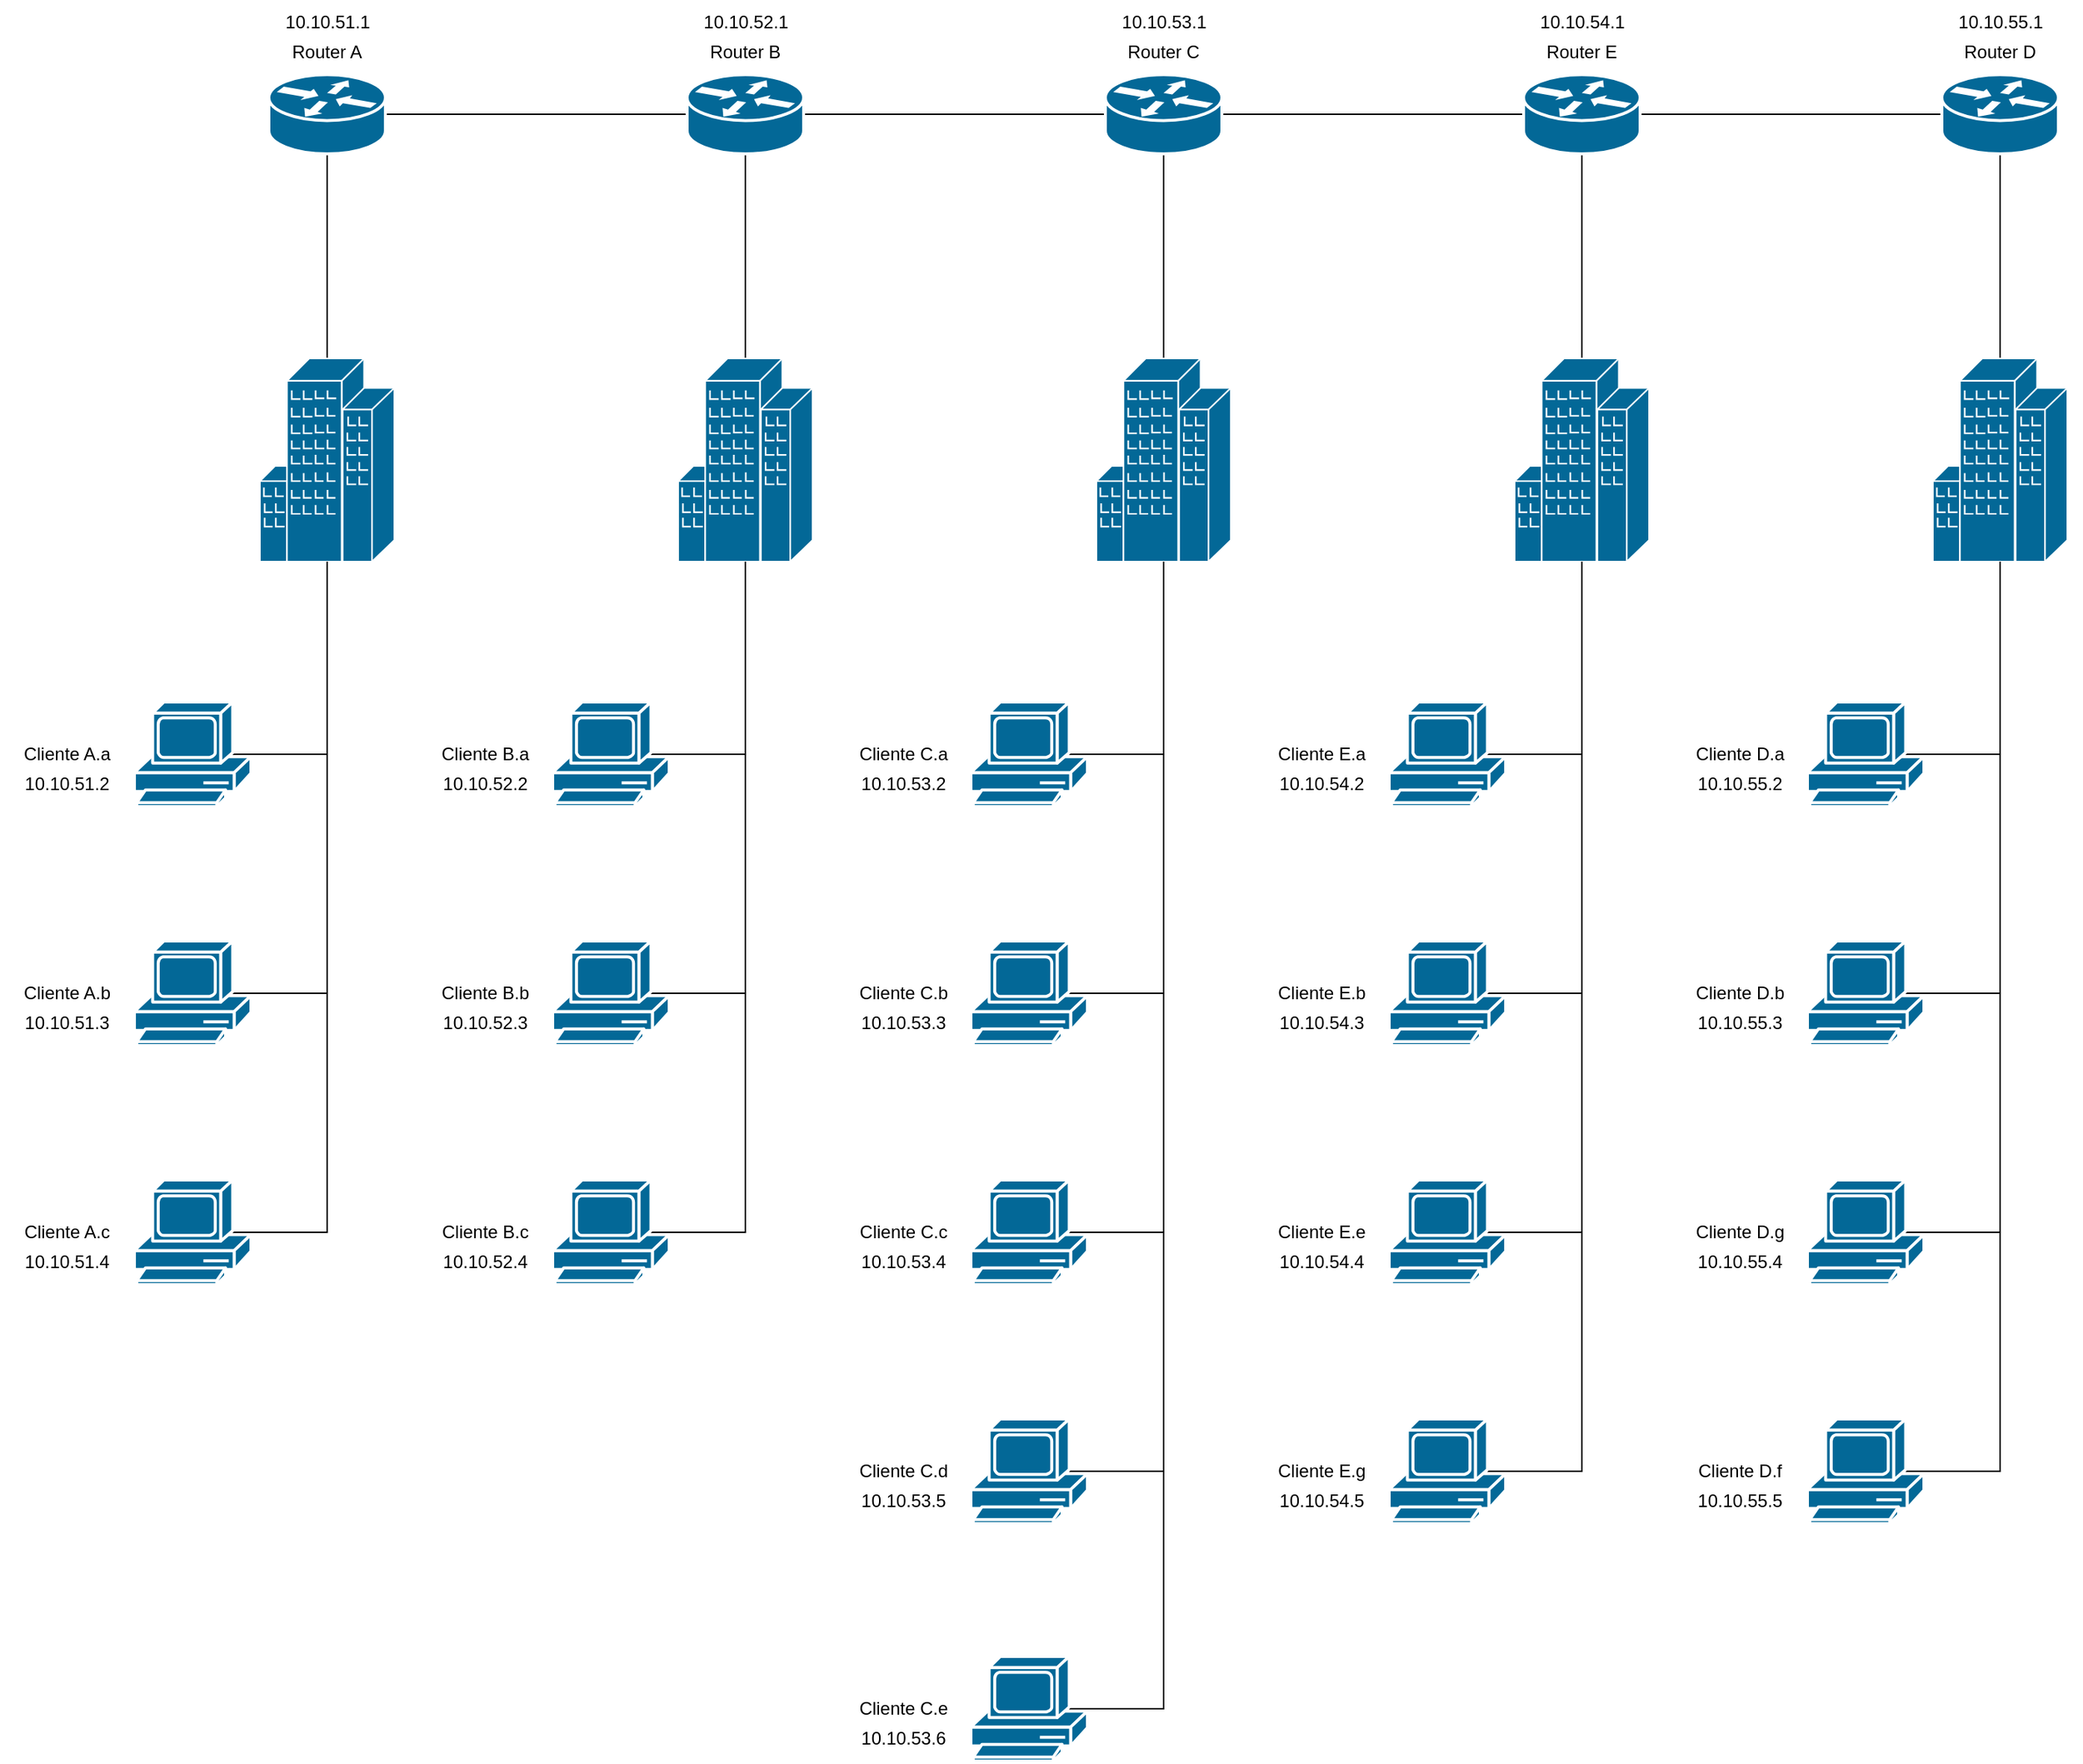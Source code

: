<mxfile version="18.0.2" type="device"><diagram id="wnE1MNtWIe06TmhmmUI8" name="Page-1"><mxGraphModel dx="3987" dy="1693" grid="1" gridSize="10" guides="1" tooltips="1" connect="1" arrows="1" fold="1" page="1" pageScale="1" pageWidth="827" pageHeight="1169" math="0" shadow="0"><root><mxCell id="0"/><mxCell id="1" parent="0"/><mxCell id="zVsyLyz39Uv3GAtgXxBU-34" style="edgeStyle=orthogonalEdgeStyle;rounded=0;orthogonalLoop=1;jettySize=auto;html=1;entryX=0.5;entryY=0;entryDx=0;entryDy=0;entryPerimeter=0;endArrow=none;endFill=0;" edge="1" parent="1" source="zVsyLyz39Uv3GAtgXxBU-1" target="zVsyLyz39Uv3GAtgXxBU-9"><mxGeometry relative="1" as="geometry"/></mxCell><mxCell id="zVsyLyz39Uv3GAtgXxBU-60" style="edgeStyle=orthogonalEdgeStyle;rounded=0;orthogonalLoop=1;jettySize=auto;html=1;exitX=1;exitY=0.5;exitDx=0;exitDy=0;exitPerimeter=0;entryX=0;entryY=0.5;entryDx=0;entryDy=0;entryPerimeter=0;endArrow=none;endFill=0;" edge="1" parent="1" source="zVsyLyz39Uv3GAtgXxBU-1" target="zVsyLyz39Uv3GAtgXxBU-2"><mxGeometry relative="1" as="geometry"/></mxCell><mxCell id="zVsyLyz39Uv3GAtgXxBU-1" value="" style="shape=mxgraph.cisco.routers.router;sketch=0;html=1;pointerEvents=1;dashed=0;fillColor=#036897;strokeColor=#ffffff;strokeWidth=2;verticalLabelPosition=bottom;verticalAlign=top;align=center;outlineConnect=0;" vertex="1" parent="1"><mxGeometry x="-160" y="110" width="78" height="53" as="geometry"/></mxCell><mxCell id="zVsyLyz39Uv3GAtgXxBU-59" style="edgeStyle=orthogonalEdgeStyle;rounded=0;orthogonalLoop=1;jettySize=auto;html=1;exitX=0.5;exitY=1;exitDx=0;exitDy=0;exitPerimeter=0;entryX=0.5;entryY=0;entryDx=0;entryDy=0;entryPerimeter=0;endArrow=none;endFill=0;" edge="1" parent="1" source="zVsyLyz39Uv3GAtgXxBU-2" target="zVsyLyz39Uv3GAtgXxBU-10"><mxGeometry relative="1" as="geometry"/></mxCell><mxCell id="zVsyLyz39Uv3GAtgXxBU-61" style="edgeStyle=orthogonalEdgeStyle;rounded=0;orthogonalLoop=1;jettySize=auto;html=1;exitX=1;exitY=0.5;exitDx=0;exitDy=0;exitPerimeter=0;entryX=0;entryY=0.5;entryDx=0;entryDy=0;entryPerimeter=0;endArrow=none;endFill=0;" edge="1" parent="1" source="zVsyLyz39Uv3GAtgXxBU-2" target="zVsyLyz39Uv3GAtgXxBU-3"><mxGeometry relative="1" as="geometry"/></mxCell><mxCell id="zVsyLyz39Uv3GAtgXxBU-2" value="" style="shape=mxgraph.cisco.routers.router;sketch=0;html=1;pointerEvents=1;dashed=0;fillColor=#036897;strokeColor=#ffffff;strokeWidth=2;verticalLabelPosition=bottom;verticalAlign=top;align=center;outlineConnect=0;" vertex="1" parent="1"><mxGeometry x="120" y="110" width="78" height="53" as="geometry"/></mxCell><mxCell id="zVsyLyz39Uv3GAtgXxBU-58" style="edgeStyle=orthogonalEdgeStyle;rounded=0;orthogonalLoop=1;jettySize=auto;html=1;exitX=0.5;exitY=1;exitDx=0;exitDy=0;exitPerimeter=0;entryX=0.5;entryY=0;entryDx=0;entryDy=0;entryPerimeter=0;endArrow=none;endFill=0;" edge="1" parent="1" source="zVsyLyz39Uv3GAtgXxBU-3" target="zVsyLyz39Uv3GAtgXxBU-12"><mxGeometry relative="1" as="geometry"/></mxCell><mxCell id="zVsyLyz39Uv3GAtgXxBU-62" style="edgeStyle=orthogonalEdgeStyle;rounded=0;orthogonalLoop=1;jettySize=auto;html=1;exitX=1;exitY=0.5;exitDx=0;exitDy=0;exitPerimeter=0;entryX=0;entryY=0.5;entryDx=0;entryDy=0;entryPerimeter=0;endArrow=none;endFill=0;" edge="1" parent="1" source="zVsyLyz39Uv3GAtgXxBU-3" target="zVsyLyz39Uv3GAtgXxBU-4"><mxGeometry relative="1" as="geometry"/></mxCell><mxCell id="zVsyLyz39Uv3GAtgXxBU-3" value="" style="shape=mxgraph.cisco.routers.router;sketch=0;html=1;pointerEvents=1;dashed=0;fillColor=#036897;strokeColor=#ffffff;strokeWidth=2;verticalLabelPosition=bottom;verticalAlign=top;align=center;outlineConnect=0;" vertex="1" parent="1"><mxGeometry x="400" y="110" width="78" height="53" as="geometry"/></mxCell><mxCell id="zVsyLyz39Uv3GAtgXxBU-57" style="edgeStyle=orthogonalEdgeStyle;rounded=0;orthogonalLoop=1;jettySize=auto;html=1;exitX=0.5;exitY=1;exitDx=0;exitDy=0;exitPerimeter=0;entryX=0.5;entryY=0;entryDx=0;entryDy=0;entryPerimeter=0;endArrow=none;endFill=0;" edge="1" parent="1" source="zVsyLyz39Uv3GAtgXxBU-4" target="zVsyLyz39Uv3GAtgXxBU-11"><mxGeometry relative="1" as="geometry"/></mxCell><mxCell id="zVsyLyz39Uv3GAtgXxBU-63" style="edgeStyle=orthogonalEdgeStyle;rounded=0;orthogonalLoop=1;jettySize=auto;html=1;exitX=1;exitY=0.5;exitDx=0;exitDy=0;exitPerimeter=0;entryX=0;entryY=0.5;entryDx=0;entryDy=0;entryPerimeter=0;endArrow=none;endFill=0;" edge="1" parent="1" source="zVsyLyz39Uv3GAtgXxBU-4" target="zVsyLyz39Uv3GAtgXxBU-5"><mxGeometry relative="1" as="geometry"/></mxCell><mxCell id="zVsyLyz39Uv3GAtgXxBU-4" value="" style="shape=mxgraph.cisco.routers.router;sketch=0;html=1;pointerEvents=1;dashed=0;fillColor=#036897;strokeColor=#ffffff;strokeWidth=2;verticalLabelPosition=bottom;verticalAlign=top;align=center;outlineConnect=0;" vertex="1" parent="1"><mxGeometry x="680" y="110" width="78" height="53" as="geometry"/></mxCell><mxCell id="zVsyLyz39Uv3GAtgXxBU-56" style="edgeStyle=orthogonalEdgeStyle;rounded=0;orthogonalLoop=1;jettySize=auto;html=1;exitX=0.5;exitY=1;exitDx=0;exitDy=0;exitPerimeter=0;entryX=0.5;entryY=0;entryDx=0;entryDy=0;entryPerimeter=0;endArrow=none;endFill=0;" edge="1" parent="1" source="zVsyLyz39Uv3GAtgXxBU-5" target="zVsyLyz39Uv3GAtgXxBU-13"><mxGeometry relative="1" as="geometry"/></mxCell><mxCell id="zVsyLyz39Uv3GAtgXxBU-5" value="" style="shape=mxgraph.cisco.routers.router;sketch=0;html=1;pointerEvents=1;dashed=0;fillColor=#036897;strokeColor=#ffffff;strokeWidth=2;verticalLabelPosition=bottom;verticalAlign=top;align=center;outlineConnect=0;" vertex="1" parent="1"><mxGeometry x="960" y="110" width="78" height="53" as="geometry"/></mxCell><mxCell id="zVsyLyz39Uv3GAtgXxBU-9" value="" style="shape=mxgraph.cisco.buildings.generic_building;sketch=0;html=1;pointerEvents=1;dashed=0;fillColor=#036897;strokeColor=#ffffff;strokeWidth=2;verticalLabelPosition=bottom;verticalAlign=top;align=center;outlineConnect=0;" vertex="1" parent="1"><mxGeometry x="-166" y="300" width="90" height="136" as="geometry"/></mxCell><mxCell id="zVsyLyz39Uv3GAtgXxBU-10" value="" style="shape=mxgraph.cisco.buildings.generic_building;sketch=0;html=1;pointerEvents=1;dashed=0;fillColor=#036897;strokeColor=#ffffff;strokeWidth=2;verticalLabelPosition=bottom;verticalAlign=top;align=center;outlineConnect=0;" vertex="1" parent="1"><mxGeometry x="114" y="300" width="90" height="136" as="geometry"/></mxCell><mxCell id="zVsyLyz39Uv3GAtgXxBU-11" value="" style="shape=mxgraph.cisco.buildings.generic_building;sketch=0;html=1;pointerEvents=1;dashed=0;fillColor=#036897;strokeColor=#ffffff;strokeWidth=2;verticalLabelPosition=bottom;verticalAlign=top;align=center;outlineConnect=0;" vertex="1" parent="1"><mxGeometry x="674" y="300" width="90" height="136" as="geometry"/></mxCell><mxCell id="zVsyLyz39Uv3GAtgXxBU-12" value="" style="shape=mxgraph.cisco.buildings.generic_building;sketch=0;html=1;pointerEvents=1;dashed=0;fillColor=#036897;strokeColor=#ffffff;strokeWidth=2;verticalLabelPosition=bottom;verticalAlign=top;align=center;outlineConnect=0;" vertex="1" parent="1"><mxGeometry x="394" y="300" width="90" height="136" as="geometry"/></mxCell><mxCell id="zVsyLyz39Uv3GAtgXxBU-13" value="" style="shape=mxgraph.cisco.buildings.generic_building;sketch=0;html=1;pointerEvents=1;dashed=0;fillColor=#036897;strokeColor=#ffffff;strokeWidth=2;verticalLabelPosition=bottom;verticalAlign=top;align=center;outlineConnect=0;" vertex="1" parent="1"><mxGeometry x="954" y="300" width="90" height="136" as="geometry"/></mxCell><mxCell id="zVsyLyz39Uv3GAtgXxBU-36" style="edgeStyle=orthogonalEdgeStyle;rounded=0;orthogonalLoop=1;jettySize=auto;html=1;exitX=0.83;exitY=0.5;exitDx=0;exitDy=0;exitPerimeter=0;entryX=0.5;entryY=1;entryDx=0;entryDy=0;entryPerimeter=0;endArrow=none;endFill=0;" edge="1" parent="1" source="zVsyLyz39Uv3GAtgXxBU-14" target="zVsyLyz39Uv3GAtgXxBU-9"><mxGeometry relative="1" as="geometry"/></mxCell><mxCell id="zVsyLyz39Uv3GAtgXxBU-14" value="" style="shape=mxgraph.cisco.computers_and_peripherals.pc;sketch=0;html=1;pointerEvents=1;dashed=0;fillColor=#036897;strokeColor=#ffffff;strokeWidth=2;verticalLabelPosition=bottom;verticalAlign=top;align=center;outlineConnect=0;" vertex="1" parent="1"><mxGeometry x="-250" y="530" width="78" height="70" as="geometry"/></mxCell><mxCell id="zVsyLyz39Uv3GAtgXxBU-38" style="edgeStyle=orthogonalEdgeStyle;rounded=0;orthogonalLoop=1;jettySize=auto;html=1;exitX=0.83;exitY=0.5;exitDx=0;exitDy=0;exitPerimeter=0;entryX=0.5;entryY=1;entryDx=0;entryDy=0;entryPerimeter=0;endArrow=none;endFill=0;" edge="1" parent="1" source="zVsyLyz39Uv3GAtgXxBU-15" target="zVsyLyz39Uv3GAtgXxBU-9"><mxGeometry relative="1" as="geometry"/></mxCell><mxCell id="zVsyLyz39Uv3GAtgXxBU-15" value="" style="shape=mxgraph.cisco.computers_and_peripherals.pc;sketch=0;html=1;pointerEvents=1;dashed=0;fillColor=#036897;strokeColor=#ffffff;strokeWidth=2;verticalLabelPosition=bottom;verticalAlign=top;align=center;outlineConnect=0;" vertex="1" parent="1"><mxGeometry x="-250" y="690" width="78" height="70" as="geometry"/></mxCell><mxCell id="zVsyLyz39Uv3GAtgXxBU-37" style="edgeStyle=orthogonalEdgeStyle;rounded=0;orthogonalLoop=1;jettySize=auto;html=1;exitX=0.83;exitY=0.5;exitDx=0;exitDy=0;exitPerimeter=0;entryX=0.5;entryY=1;entryDx=0;entryDy=0;entryPerimeter=0;endArrow=none;endFill=0;" edge="1" parent="1" source="zVsyLyz39Uv3GAtgXxBU-16" target="zVsyLyz39Uv3GAtgXxBU-9"><mxGeometry relative="1" as="geometry"/></mxCell><mxCell id="zVsyLyz39Uv3GAtgXxBU-16" value="" style="shape=mxgraph.cisco.computers_and_peripherals.pc;sketch=0;html=1;pointerEvents=1;dashed=0;fillColor=#036897;strokeColor=#ffffff;strokeWidth=2;verticalLabelPosition=bottom;verticalAlign=top;align=center;outlineConnect=0;" vertex="1" parent="1"><mxGeometry x="-250" y="850" width="78" height="70" as="geometry"/></mxCell><mxCell id="zVsyLyz39Uv3GAtgXxBU-41" style="edgeStyle=orthogonalEdgeStyle;rounded=0;orthogonalLoop=1;jettySize=auto;html=1;exitX=0.83;exitY=0.5;exitDx=0;exitDy=0;exitPerimeter=0;entryX=0.5;entryY=1;entryDx=0;entryDy=0;entryPerimeter=0;endArrow=none;endFill=0;" edge="1" parent="1" source="zVsyLyz39Uv3GAtgXxBU-17" target="zVsyLyz39Uv3GAtgXxBU-10"><mxGeometry relative="1" as="geometry"/></mxCell><mxCell id="zVsyLyz39Uv3GAtgXxBU-17" value="" style="shape=mxgraph.cisco.computers_and_peripherals.pc;sketch=0;html=1;pointerEvents=1;dashed=0;fillColor=#036897;strokeColor=#ffffff;strokeWidth=2;verticalLabelPosition=bottom;verticalAlign=top;align=center;outlineConnect=0;" vertex="1" parent="1"><mxGeometry x="30" y="850" width="78" height="70" as="geometry"/></mxCell><mxCell id="zVsyLyz39Uv3GAtgXxBU-39" style="edgeStyle=orthogonalEdgeStyle;rounded=0;orthogonalLoop=1;jettySize=auto;html=1;exitX=0.83;exitY=0.5;exitDx=0;exitDy=0;exitPerimeter=0;entryX=0.5;entryY=1;entryDx=0;entryDy=0;entryPerimeter=0;endArrow=none;endFill=0;" edge="1" parent="1" source="zVsyLyz39Uv3GAtgXxBU-18" target="zVsyLyz39Uv3GAtgXxBU-10"><mxGeometry relative="1" as="geometry"/></mxCell><mxCell id="zVsyLyz39Uv3GAtgXxBU-18" value="" style="shape=mxgraph.cisco.computers_and_peripherals.pc;sketch=0;html=1;pointerEvents=1;dashed=0;fillColor=#036897;strokeColor=#ffffff;strokeWidth=2;verticalLabelPosition=bottom;verticalAlign=top;align=center;outlineConnect=0;" vertex="1" parent="1"><mxGeometry x="30" y="530" width="78" height="70" as="geometry"/></mxCell><mxCell id="zVsyLyz39Uv3GAtgXxBU-44" style="edgeStyle=orthogonalEdgeStyle;rounded=0;orthogonalLoop=1;jettySize=auto;html=1;exitX=0.83;exitY=0.5;exitDx=0;exitDy=0;exitPerimeter=0;entryX=0.5;entryY=1;entryDx=0;entryDy=0;entryPerimeter=0;endArrow=none;endFill=0;" edge="1" parent="1" source="zVsyLyz39Uv3GAtgXxBU-19" target="zVsyLyz39Uv3GAtgXxBU-12"><mxGeometry relative="1" as="geometry"/></mxCell><mxCell id="zVsyLyz39Uv3GAtgXxBU-19" value="" style="shape=mxgraph.cisco.computers_and_peripherals.pc;sketch=0;html=1;pointerEvents=1;dashed=0;fillColor=#036897;strokeColor=#ffffff;strokeWidth=2;verticalLabelPosition=bottom;verticalAlign=top;align=center;outlineConnect=0;" vertex="1" parent="1"><mxGeometry x="310" y="1169" width="78" height="70" as="geometry"/></mxCell><mxCell id="zVsyLyz39Uv3GAtgXxBU-47" style="edgeStyle=orthogonalEdgeStyle;rounded=0;orthogonalLoop=1;jettySize=auto;html=1;exitX=0.83;exitY=0.5;exitDx=0;exitDy=0;exitPerimeter=0;endArrow=none;endFill=0;entryX=0.5;entryY=1;entryDx=0;entryDy=0;entryPerimeter=0;" edge="1" parent="1" source="zVsyLyz39Uv3GAtgXxBU-20" target="zVsyLyz39Uv3GAtgXxBU-12"><mxGeometry relative="1" as="geometry"><mxPoint x="480" y="485" as="targetPoint"/></mxGeometry></mxCell><mxCell id="zVsyLyz39Uv3GAtgXxBU-20" value="" style="shape=mxgraph.cisco.computers_and_peripherals.pc;sketch=0;html=1;pointerEvents=1;dashed=0;fillColor=#036897;strokeColor=#ffffff;strokeWidth=2;verticalLabelPosition=bottom;verticalAlign=top;align=center;outlineConnect=0;" vertex="1" parent="1"><mxGeometry x="310" y="1010" width="78" height="70" as="geometry"/></mxCell><mxCell id="zVsyLyz39Uv3GAtgXxBU-46" style="edgeStyle=orthogonalEdgeStyle;rounded=0;orthogonalLoop=1;jettySize=auto;html=1;exitX=0.83;exitY=0.5;exitDx=0;exitDy=0;exitPerimeter=0;entryX=0.5;entryY=1;entryDx=0;entryDy=0;entryPerimeter=0;endArrow=none;endFill=0;" edge="1" parent="1" source="zVsyLyz39Uv3GAtgXxBU-21" target="zVsyLyz39Uv3GAtgXxBU-12"><mxGeometry relative="1" as="geometry"/></mxCell><mxCell id="zVsyLyz39Uv3GAtgXxBU-21" value="" style="shape=mxgraph.cisco.computers_and_peripherals.pc;sketch=0;html=1;pointerEvents=1;dashed=0;fillColor=#036897;strokeColor=#ffffff;strokeWidth=2;verticalLabelPosition=bottom;verticalAlign=top;align=center;outlineConnect=0;" vertex="1" parent="1"><mxGeometry x="310" y="850" width="78" height="70" as="geometry"/></mxCell><mxCell id="zVsyLyz39Uv3GAtgXxBU-45" style="edgeStyle=orthogonalEdgeStyle;rounded=0;orthogonalLoop=1;jettySize=auto;html=1;exitX=0.83;exitY=0.5;exitDx=0;exitDy=0;exitPerimeter=0;endArrow=none;endFill=0;entryX=0.5;entryY=1;entryDx=0;entryDy=0;entryPerimeter=0;" edge="1" parent="1" source="zVsyLyz39Uv3GAtgXxBU-22" target="zVsyLyz39Uv3GAtgXxBU-12"><mxGeometry relative="1" as="geometry"><mxPoint x="510" y="570" as="targetPoint"/></mxGeometry></mxCell><mxCell id="zVsyLyz39Uv3GAtgXxBU-22" value="" style="shape=mxgraph.cisco.computers_and_peripherals.pc;sketch=0;html=1;pointerEvents=1;dashed=0;fillColor=#036897;strokeColor=#ffffff;strokeWidth=2;verticalLabelPosition=bottom;verticalAlign=top;align=center;outlineConnect=0;" vertex="1" parent="1"><mxGeometry x="310" y="690" width="78" height="70" as="geometry"/></mxCell><mxCell id="zVsyLyz39Uv3GAtgXxBU-43" style="edgeStyle=orthogonalEdgeStyle;rounded=0;orthogonalLoop=1;jettySize=auto;html=1;exitX=0.83;exitY=0.5;exitDx=0;exitDy=0;exitPerimeter=0;entryX=0.5;entryY=1;entryDx=0;entryDy=0;entryPerimeter=0;endArrow=none;endFill=0;" edge="1" parent="1" source="zVsyLyz39Uv3GAtgXxBU-23" target="zVsyLyz39Uv3GAtgXxBU-12"><mxGeometry relative="1" as="geometry"/></mxCell><mxCell id="zVsyLyz39Uv3GAtgXxBU-23" value="" style="shape=mxgraph.cisco.computers_and_peripherals.pc;sketch=0;html=1;pointerEvents=1;dashed=0;fillColor=#036897;strokeColor=#ffffff;strokeWidth=2;verticalLabelPosition=bottom;verticalAlign=top;align=center;outlineConnect=0;" vertex="1" parent="1"><mxGeometry x="310" y="530" width="78" height="70" as="geometry"/></mxCell><mxCell id="zVsyLyz39Uv3GAtgXxBU-48" style="edgeStyle=orthogonalEdgeStyle;rounded=0;orthogonalLoop=1;jettySize=auto;html=1;exitX=0.83;exitY=0.5;exitDx=0;exitDy=0;exitPerimeter=0;entryX=0.5;entryY=1;entryDx=0;entryDy=0;entryPerimeter=0;endArrow=none;endFill=0;" edge="1" parent="1" source="zVsyLyz39Uv3GAtgXxBU-24" target="zVsyLyz39Uv3GAtgXxBU-11"><mxGeometry relative="1" as="geometry"/></mxCell><mxCell id="zVsyLyz39Uv3GAtgXxBU-24" value="" style="shape=mxgraph.cisco.computers_and_peripherals.pc;sketch=0;html=1;pointerEvents=1;dashed=0;fillColor=#036897;strokeColor=#ffffff;strokeWidth=2;verticalLabelPosition=bottom;verticalAlign=top;align=center;outlineConnect=0;" vertex="1" parent="1"><mxGeometry x="590" y="530" width="78" height="70" as="geometry"/></mxCell><mxCell id="zVsyLyz39Uv3GAtgXxBU-51" style="edgeStyle=orthogonalEdgeStyle;rounded=0;orthogonalLoop=1;jettySize=auto;html=1;exitX=0.83;exitY=0.5;exitDx=0;exitDy=0;exitPerimeter=0;endArrow=none;endFill=0;entryX=0.5;entryY=1;entryDx=0;entryDy=0;entryPerimeter=0;" edge="1" parent="1" source="zVsyLyz39Uv3GAtgXxBU-25" target="zVsyLyz39Uv3GAtgXxBU-11"><mxGeometry relative="1" as="geometry"><mxPoint x="840" y="540" as="targetPoint"/></mxGeometry></mxCell><mxCell id="zVsyLyz39Uv3GAtgXxBU-25" value="" style="shape=mxgraph.cisco.computers_and_peripherals.pc;sketch=0;html=1;pointerEvents=1;dashed=0;fillColor=#036897;strokeColor=#ffffff;strokeWidth=2;verticalLabelPosition=bottom;verticalAlign=top;align=center;outlineConnect=0;" vertex="1" parent="1"><mxGeometry x="590" y="1010" width="78" height="70" as="geometry"/></mxCell><mxCell id="zVsyLyz39Uv3GAtgXxBU-49" style="edgeStyle=orthogonalEdgeStyle;rounded=0;orthogonalLoop=1;jettySize=auto;html=1;exitX=0.83;exitY=0.5;exitDx=0;exitDy=0;exitPerimeter=0;entryX=0.5;entryY=1;entryDx=0;entryDy=0;entryPerimeter=0;endArrow=none;endFill=0;" edge="1" parent="1" source="zVsyLyz39Uv3GAtgXxBU-26" target="zVsyLyz39Uv3GAtgXxBU-11"><mxGeometry relative="1" as="geometry"/></mxCell><mxCell id="zVsyLyz39Uv3GAtgXxBU-26" value="" style="shape=mxgraph.cisco.computers_and_peripherals.pc;sketch=0;html=1;pointerEvents=1;dashed=0;fillColor=#036897;strokeColor=#ffffff;strokeWidth=2;verticalLabelPosition=bottom;verticalAlign=top;align=center;outlineConnect=0;" vertex="1" parent="1"><mxGeometry x="590" y="690" width="78" height="70" as="geometry"/></mxCell><mxCell id="zVsyLyz39Uv3GAtgXxBU-50" style="edgeStyle=orthogonalEdgeStyle;rounded=0;orthogonalLoop=1;jettySize=auto;html=1;exitX=0.83;exitY=0.5;exitDx=0;exitDy=0;exitPerimeter=0;entryX=0.5;entryY=1;entryDx=0;entryDy=0;entryPerimeter=0;endArrow=none;endFill=0;" edge="1" parent="1" source="zVsyLyz39Uv3GAtgXxBU-27" target="zVsyLyz39Uv3GAtgXxBU-11"><mxGeometry relative="1" as="geometry"/></mxCell><mxCell id="zVsyLyz39Uv3GAtgXxBU-27" value="" style="shape=mxgraph.cisco.computers_and_peripherals.pc;sketch=0;html=1;pointerEvents=1;dashed=0;fillColor=#036897;strokeColor=#ffffff;strokeWidth=2;verticalLabelPosition=bottom;verticalAlign=top;align=center;outlineConnect=0;" vertex="1" parent="1"><mxGeometry x="590" y="850" width="78" height="70" as="geometry"/></mxCell><mxCell id="zVsyLyz39Uv3GAtgXxBU-55" style="edgeStyle=orthogonalEdgeStyle;rounded=0;orthogonalLoop=1;jettySize=auto;html=1;exitX=0.83;exitY=0.5;exitDx=0;exitDy=0;exitPerimeter=0;entryX=0.5;entryY=1;entryDx=0;entryDy=0;entryPerimeter=0;endArrow=none;endFill=0;" edge="1" parent="1" source="zVsyLyz39Uv3GAtgXxBU-28" target="zVsyLyz39Uv3GAtgXxBU-13"><mxGeometry relative="1" as="geometry"/></mxCell><mxCell id="zVsyLyz39Uv3GAtgXxBU-28" value="" style="shape=mxgraph.cisco.computers_and_peripherals.pc;sketch=0;html=1;pointerEvents=1;dashed=0;fillColor=#036897;strokeColor=#ffffff;strokeWidth=2;verticalLabelPosition=bottom;verticalAlign=top;align=center;outlineConnect=0;" vertex="1" parent="1"><mxGeometry x="870" y="1010" width="78" height="70" as="geometry"/></mxCell><mxCell id="zVsyLyz39Uv3GAtgXxBU-54" style="edgeStyle=orthogonalEdgeStyle;rounded=0;orthogonalLoop=1;jettySize=auto;html=1;exitX=0.83;exitY=0.5;exitDx=0;exitDy=0;exitPerimeter=0;endArrow=none;endFill=0;entryX=0.5;entryY=1;entryDx=0;entryDy=0;entryPerimeter=0;" edge="1" parent="1" source="zVsyLyz39Uv3GAtgXxBU-30" target="zVsyLyz39Uv3GAtgXxBU-13"><mxGeometry relative="1" as="geometry"><mxPoint x="1130" y="800" as="targetPoint"/></mxGeometry></mxCell><mxCell id="zVsyLyz39Uv3GAtgXxBU-30" value="" style="shape=mxgraph.cisco.computers_and_peripherals.pc;sketch=0;html=1;pointerEvents=1;dashed=0;fillColor=#036897;strokeColor=#ffffff;strokeWidth=2;verticalLabelPosition=bottom;verticalAlign=top;align=center;outlineConnect=0;" vertex="1" parent="1"><mxGeometry x="870" y="850" width="78" height="70" as="geometry"/></mxCell><mxCell id="zVsyLyz39Uv3GAtgXxBU-53" style="edgeStyle=orthogonalEdgeStyle;rounded=0;orthogonalLoop=1;jettySize=auto;html=1;exitX=0.83;exitY=0.5;exitDx=0;exitDy=0;exitPerimeter=0;entryX=0.5;entryY=1;entryDx=0;entryDy=0;entryPerimeter=0;endArrow=none;endFill=0;" edge="1" parent="1" source="zVsyLyz39Uv3GAtgXxBU-31" target="zVsyLyz39Uv3GAtgXxBU-13"><mxGeometry relative="1" as="geometry"/></mxCell><mxCell id="zVsyLyz39Uv3GAtgXxBU-31" value="" style="shape=mxgraph.cisco.computers_and_peripherals.pc;sketch=0;html=1;pointerEvents=1;dashed=0;fillColor=#036897;strokeColor=#ffffff;strokeWidth=2;verticalLabelPosition=bottom;verticalAlign=top;align=center;outlineConnect=0;" vertex="1" parent="1"><mxGeometry x="870" y="690" width="78" height="70" as="geometry"/></mxCell><mxCell id="zVsyLyz39Uv3GAtgXxBU-52" style="edgeStyle=orthogonalEdgeStyle;rounded=0;orthogonalLoop=1;jettySize=auto;html=1;exitX=0.83;exitY=0.5;exitDx=0;exitDy=0;exitPerimeter=0;entryX=0.5;entryY=1;entryDx=0;entryDy=0;entryPerimeter=0;endArrow=none;endFill=0;" edge="1" parent="1" source="zVsyLyz39Uv3GAtgXxBU-32" target="zVsyLyz39Uv3GAtgXxBU-13"><mxGeometry relative="1" as="geometry"/></mxCell><mxCell id="zVsyLyz39Uv3GAtgXxBU-32" value="" style="shape=mxgraph.cisco.computers_and_peripherals.pc;sketch=0;html=1;pointerEvents=1;dashed=0;fillColor=#036897;strokeColor=#ffffff;strokeWidth=2;verticalLabelPosition=bottom;verticalAlign=top;align=center;outlineConnect=0;" vertex="1" parent="1"><mxGeometry x="870" y="530" width="78" height="70" as="geometry"/></mxCell><mxCell id="zVsyLyz39Uv3GAtgXxBU-42" style="edgeStyle=orthogonalEdgeStyle;rounded=0;orthogonalLoop=1;jettySize=auto;html=1;exitX=0.83;exitY=0.5;exitDx=0;exitDy=0;exitPerimeter=0;entryX=0.5;entryY=1;entryDx=0;entryDy=0;entryPerimeter=0;endArrow=none;endFill=0;" edge="1" parent="1" source="zVsyLyz39Uv3GAtgXxBU-33" target="zVsyLyz39Uv3GAtgXxBU-10"><mxGeometry relative="1" as="geometry"/></mxCell><mxCell id="zVsyLyz39Uv3GAtgXxBU-33" value="" style="shape=mxgraph.cisco.computers_and_peripherals.pc;sketch=0;html=1;pointerEvents=1;dashed=0;fillColor=#036897;strokeColor=#ffffff;strokeWidth=2;verticalLabelPosition=bottom;verticalAlign=top;align=center;outlineConnect=0;" vertex="1" parent="1"><mxGeometry x="30" y="690" width="78" height="70" as="geometry"/></mxCell><mxCell id="zVsyLyz39Uv3GAtgXxBU-64" value="Router A" style="text;html=1;strokeColor=none;fillColor=none;align=center;verticalAlign=middle;whiteSpace=wrap;rounded=0;" vertex="1" parent="1"><mxGeometry x="-151" y="80" width="60" height="30" as="geometry"/></mxCell><mxCell id="zVsyLyz39Uv3GAtgXxBU-65" value="Router B" style="text;html=1;strokeColor=none;fillColor=none;align=center;verticalAlign=middle;whiteSpace=wrap;rounded=0;" vertex="1" parent="1"><mxGeometry x="129" y="80" width="60" height="30" as="geometry"/></mxCell><mxCell id="zVsyLyz39Uv3GAtgXxBU-66" value="Router C" style="text;html=1;strokeColor=none;fillColor=none;align=center;verticalAlign=middle;whiteSpace=wrap;rounded=0;" vertex="1" parent="1"><mxGeometry x="409" y="80" width="60" height="30" as="geometry"/></mxCell><mxCell id="zVsyLyz39Uv3GAtgXxBU-67" value="Router E" style="text;html=1;strokeColor=none;fillColor=none;align=center;verticalAlign=middle;whiteSpace=wrap;rounded=0;" vertex="1" parent="1"><mxGeometry x="689" y="80" width="60" height="30" as="geometry"/></mxCell><mxCell id="zVsyLyz39Uv3GAtgXxBU-68" value="Router D" style="text;html=1;strokeColor=none;fillColor=none;align=center;verticalAlign=middle;whiteSpace=wrap;rounded=0;" vertex="1" parent="1"><mxGeometry x="969" y="80" width="60" height="30" as="geometry"/></mxCell><mxCell id="zVsyLyz39Uv3GAtgXxBU-69" value="Cliente A.a" style="text;html=1;strokeColor=none;fillColor=none;align=center;verticalAlign=middle;whiteSpace=wrap;rounded=0;" vertex="1" parent="1"><mxGeometry x="-340" y="550" width="90" height="30" as="geometry"/></mxCell><mxCell id="zVsyLyz39Uv3GAtgXxBU-70" value="Cliente A.b&lt;span style=&quot;color: rgba(0, 0, 0, 0); font-family: monospace; font-size: 0px; text-align: start;&quot;&gt;%3CmxGraphModel%3E%3Croot%3E%3CmxCell%20id%3D%220%22%2F%3E%3CmxCell%20id%3D%221%22%20parent%3D%220%22%2F%3E%3CmxCell%20id%3D%222%22%20value%3D%22Cliente%20A.a%22%20style%3D%22text%3Bhtml%3D1%3BstrokeColor%3Dnone%3BfillColor%3Dnone%3Balign%3Dcenter%3BverticalAlign%3Dmiddle%3BwhiteSpace%3Dwrap%3Brounded%3D0%3B%22%20vertex%3D%221%22%20parent%3D%221%22%3E%3CmxGeometry%20x%3D%22-340%22%20y%3D%22550%22%20width%3D%2290%22%20height%3D%2230%22%20as%3D%22geometry%22%2F%3E%3C%2FmxCell%3E%3C%2Froot%3E%3C%2FmxGraphModel%3E&lt;/span&gt;" style="text;html=1;strokeColor=none;fillColor=none;align=center;verticalAlign=middle;whiteSpace=wrap;rounded=0;" vertex="1" parent="1"><mxGeometry x="-340" y="710" width="90" height="30" as="geometry"/></mxCell><mxCell id="zVsyLyz39Uv3GAtgXxBU-71" value="Cliente A.c" style="text;html=1;strokeColor=none;fillColor=none;align=center;verticalAlign=middle;whiteSpace=wrap;rounded=0;" vertex="1" parent="1"><mxGeometry x="-340" y="870" width="90" height="30" as="geometry"/></mxCell><mxCell id="zVsyLyz39Uv3GAtgXxBU-72" value="Cliente B.a" style="text;html=1;strokeColor=none;fillColor=none;align=center;verticalAlign=middle;whiteSpace=wrap;rounded=0;" vertex="1" parent="1"><mxGeometry x="-60" y="550" width="90" height="30" as="geometry"/></mxCell><mxCell id="zVsyLyz39Uv3GAtgXxBU-73" value="Cliente B.b" style="text;html=1;strokeColor=none;fillColor=none;align=center;verticalAlign=middle;whiteSpace=wrap;rounded=0;" vertex="1" parent="1"><mxGeometry x="-60" y="710" width="90" height="30" as="geometry"/></mxCell><mxCell id="zVsyLyz39Uv3GAtgXxBU-74" value="Cliente B.c" style="text;html=1;strokeColor=none;fillColor=none;align=center;verticalAlign=middle;whiteSpace=wrap;rounded=0;" vertex="1" parent="1"><mxGeometry x="-60" y="870" width="90" height="30" as="geometry"/></mxCell><mxCell id="zVsyLyz39Uv3GAtgXxBU-75" value="Cliente C.a" style="text;html=1;strokeColor=none;fillColor=none;align=center;verticalAlign=middle;whiteSpace=wrap;rounded=0;" vertex="1" parent="1"><mxGeometry x="220" y="550" width="90" height="30" as="geometry"/></mxCell><mxCell id="zVsyLyz39Uv3GAtgXxBU-76" value="Cliente C.b" style="text;html=1;strokeColor=none;fillColor=none;align=center;verticalAlign=middle;whiteSpace=wrap;rounded=0;" vertex="1" parent="1"><mxGeometry x="220" y="710" width="90" height="30" as="geometry"/></mxCell><mxCell id="zVsyLyz39Uv3GAtgXxBU-77" value="Cliente C.c" style="text;html=1;strokeColor=none;fillColor=none;align=center;verticalAlign=middle;whiteSpace=wrap;rounded=0;" vertex="1" parent="1"><mxGeometry x="220" y="870" width="90" height="30" as="geometry"/></mxCell><mxCell id="zVsyLyz39Uv3GAtgXxBU-78" value="Cliente C.d" style="text;html=1;strokeColor=none;fillColor=none;align=center;verticalAlign=middle;whiteSpace=wrap;rounded=0;" vertex="1" parent="1"><mxGeometry x="220" y="1030" width="90" height="30" as="geometry"/></mxCell><mxCell id="zVsyLyz39Uv3GAtgXxBU-79" value="Cliente C.e" style="text;html=1;strokeColor=none;fillColor=none;align=center;verticalAlign=middle;whiteSpace=wrap;rounded=0;" vertex="1" parent="1"><mxGeometry x="220" y="1189" width="90" height="30" as="geometry"/></mxCell><mxCell id="zVsyLyz39Uv3GAtgXxBU-80" value="Cliente E.a" style="text;html=1;strokeColor=none;fillColor=none;align=center;verticalAlign=middle;whiteSpace=wrap;rounded=0;" vertex="1" parent="1"><mxGeometry x="500" y="550" width="90" height="30" as="geometry"/></mxCell><mxCell id="zVsyLyz39Uv3GAtgXxBU-81" value="Cliente E.b" style="text;html=1;strokeColor=none;fillColor=none;align=center;verticalAlign=middle;whiteSpace=wrap;rounded=0;" vertex="1" parent="1"><mxGeometry x="500" y="710" width="90" height="30" as="geometry"/></mxCell><mxCell id="zVsyLyz39Uv3GAtgXxBU-82" value="Cliente E.e" style="text;html=1;strokeColor=none;fillColor=none;align=center;verticalAlign=middle;whiteSpace=wrap;rounded=0;" vertex="1" parent="1"><mxGeometry x="500" y="870" width="90" height="30" as="geometry"/></mxCell><mxCell id="zVsyLyz39Uv3GAtgXxBU-83" value="Cliente E.g" style="text;html=1;strokeColor=none;fillColor=none;align=center;verticalAlign=middle;whiteSpace=wrap;rounded=0;" vertex="1" parent="1"><mxGeometry x="500" y="1030" width="90" height="30" as="geometry"/></mxCell><mxCell id="zVsyLyz39Uv3GAtgXxBU-84" value="Cliente D.a" style="text;html=1;strokeColor=none;fillColor=none;align=center;verticalAlign=middle;whiteSpace=wrap;rounded=0;" vertex="1" parent="1"><mxGeometry x="780" y="550" width="90" height="30" as="geometry"/></mxCell><mxCell id="zVsyLyz39Uv3GAtgXxBU-85" value="Cliente D.b" style="text;html=1;strokeColor=none;fillColor=none;align=center;verticalAlign=middle;whiteSpace=wrap;rounded=0;" vertex="1" parent="1"><mxGeometry x="780" y="710" width="90" height="30" as="geometry"/></mxCell><mxCell id="zVsyLyz39Uv3GAtgXxBU-86" value="Cliente D.g" style="text;html=1;strokeColor=none;fillColor=none;align=center;verticalAlign=middle;whiteSpace=wrap;rounded=0;" vertex="1" parent="1"><mxGeometry x="780" y="870" width="90" height="30" as="geometry"/></mxCell><mxCell id="zVsyLyz39Uv3GAtgXxBU-87" value="Cliente D.f" style="text;html=1;strokeColor=none;fillColor=none;align=center;verticalAlign=middle;whiteSpace=wrap;rounded=0;" vertex="1" parent="1"><mxGeometry x="780" y="1030" width="90" height="30" as="geometry"/></mxCell><mxCell id="zVsyLyz39Uv3GAtgXxBU-88" value="10.10.51.1" style="text;html=1;strokeColor=none;fillColor=none;align=center;verticalAlign=middle;whiteSpace=wrap;rounded=0;" vertex="1" parent="1"><mxGeometry x="-175.5" y="60" width="109" height="30" as="geometry"/></mxCell><mxCell id="zVsyLyz39Uv3GAtgXxBU-89" value="10.10.52.1" style="text;html=1;strokeColor=none;fillColor=none;align=center;verticalAlign=middle;whiteSpace=wrap;rounded=0;" vertex="1" parent="1"><mxGeometry x="104.5" y="60" width="109" height="30" as="geometry"/></mxCell><mxCell id="zVsyLyz39Uv3GAtgXxBU-90" value="10.10.53.1" style="text;html=1;strokeColor=none;fillColor=none;align=center;verticalAlign=middle;whiteSpace=wrap;rounded=0;" vertex="1" parent="1"><mxGeometry x="384.5" y="60" width="109" height="30" as="geometry"/></mxCell><mxCell id="zVsyLyz39Uv3GAtgXxBU-91" value="10.10.54.1" style="text;html=1;strokeColor=none;fillColor=none;align=center;verticalAlign=middle;whiteSpace=wrap;rounded=0;" vertex="1" parent="1"><mxGeometry x="664.5" y="60" width="109" height="30" as="geometry"/></mxCell><mxCell id="zVsyLyz39Uv3GAtgXxBU-92" value="10.10.55.1" style="text;html=1;strokeColor=none;fillColor=none;align=center;verticalAlign=middle;whiteSpace=wrap;rounded=0;" vertex="1" parent="1"><mxGeometry x="944.5" y="60" width="109" height="30" as="geometry"/></mxCell><mxCell id="zVsyLyz39Uv3GAtgXxBU-93" value="10.10.51.2" style="text;html=1;strokeColor=none;fillColor=none;align=center;verticalAlign=middle;whiteSpace=wrap;rounded=0;" vertex="1" parent="1"><mxGeometry x="-340" y="570" width="90" height="30" as="geometry"/></mxCell><mxCell id="zVsyLyz39Uv3GAtgXxBU-94" value="10.10.51.3" style="text;html=1;strokeColor=none;fillColor=none;align=center;verticalAlign=middle;whiteSpace=wrap;rounded=0;" vertex="1" parent="1"><mxGeometry x="-340" y="730" width="90" height="30" as="geometry"/></mxCell><mxCell id="zVsyLyz39Uv3GAtgXxBU-95" value="10.10.51.4" style="text;html=1;strokeColor=none;fillColor=none;align=center;verticalAlign=middle;whiteSpace=wrap;rounded=0;" vertex="1" parent="1"><mxGeometry x="-340" y="890" width="90" height="30" as="geometry"/></mxCell><mxCell id="zVsyLyz39Uv3GAtgXxBU-96" value="10.10.52.2" style="text;html=1;strokeColor=none;fillColor=none;align=center;verticalAlign=middle;whiteSpace=wrap;rounded=0;" vertex="1" parent="1"><mxGeometry x="-60" y="570" width="90" height="30" as="geometry"/></mxCell><mxCell id="zVsyLyz39Uv3GAtgXxBU-97" value="10.10.52.3" style="text;html=1;strokeColor=none;fillColor=none;align=center;verticalAlign=middle;whiteSpace=wrap;rounded=0;" vertex="1" parent="1"><mxGeometry x="-60" y="730" width="90" height="30" as="geometry"/></mxCell><mxCell id="zVsyLyz39Uv3GAtgXxBU-98" value="10.10.52.4" style="text;html=1;strokeColor=none;fillColor=none;align=center;verticalAlign=middle;whiteSpace=wrap;rounded=0;" vertex="1" parent="1"><mxGeometry x="-60" y="890" width="90" height="30" as="geometry"/></mxCell><mxCell id="zVsyLyz39Uv3GAtgXxBU-99" value="10.10.53.2" style="text;html=1;strokeColor=none;fillColor=none;align=center;verticalAlign=middle;whiteSpace=wrap;rounded=0;" vertex="1" parent="1"><mxGeometry x="220" y="570" width="90" height="30" as="geometry"/></mxCell><mxCell id="zVsyLyz39Uv3GAtgXxBU-100" value="10.10.53.3" style="text;html=1;strokeColor=none;fillColor=none;align=center;verticalAlign=middle;whiteSpace=wrap;rounded=0;" vertex="1" parent="1"><mxGeometry x="220" y="730" width="90" height="30" as="geometry"/></mxCell><mxCell id="zVsyLyz39Uv3GAtgXxBU-101" value="10.10.53.4" style="text;html=1;strokeColor=none;fillColor=none;align=center;verticalAlign=middle;whiteSpace=wrap;rounded=0;" vertex="1" parent="1"><mxGeometry x="220" y="890" width="90" height="30" as="geometry"/></mxCell><mxCell id="zVsyLyz39Uv3GAtgXxBU-102" value="10.10.54.2" style="text;html=1;strokeColor=none;fillColor=none;align=center;verticalAlign=middle;whiteSpace=wrap;rounded=0;" vertex="1" parent="1"><mxGeometry x="500" y="570" width="90" height="30" as="geometry"/></mxCell><mxCell id="zVsyLyz39Uv3GAtgXxBU-103" value="10.10.54.3" style="text;html=1;strokeColor=none;fillColor=none;align=center;verticalAlign=middle;whiteSpace=wrap;rounded=0;" vertex="1" parent="1"><mxGeometry x="500" y="730" width="90" height="30" as="geometry"/></mxCell><mxCell id="zVsyLyz39Uv3GAtgXxBU-104" value="10.10.54.4" style="text;html=1;strokeColor=none;fillColor=none;align=center;verticalAlign=middle;whiteSpace=wrap;rounded=0;" vertex="1" parent="1"><mxGeometry x="500" y="890" width="90" height="30" as="geometry"/></mxCell><mxCell id="zVsyLyz39Uv3GAtgXxBU-105" value="10.10.54.5" style="text;html=1;strokeColor=none;fillColor=none;align=center;verticalAlign=middle;whiteSpace=wrap;rounded=0;" vertex="1" parent="1"><mxGeometry x="500" y="1050" width="90" height="30" as="geometry"/></mxCell><mxCell id="zVsyLyz39Uv3GAtgXxBU-106" value="10.10.55.2" style="text;html=1;strokeColor=none;fillColor=none;align=center;verticalAlign=middle;whiteSpace=wrap;rounded=0;" vertex="1" parent="1"><mxGeometry x="780" y="570" width="90" height="30" as="geometry"/></mxCell><mxCell id="zVsyLyz39Uv3GAtgXxBU-107" value="10.10.55.3" style="text;html=1;strokeColor=none;fillColor=none;align=center;verticalAlign=middle;whiteSpace=wrap;rounded=0;" vertex="1" parent="1"><mxGeometry x="780" y="730" width="90" height="30" as="geometry"/></mxCell><mxCell id="zVsyLyz39Uv3GAtgXxBU-110" value="10.10.55.4" style="text;html=1;strokeColor=none;fillColor=none;align=center;verticalAlign=middle;whiteSpace=wrap;rounded=0;" vertex="1" parent="1"><mxGeometry x="780" y="890" width="90" height="30" as="geometry"/></mxCell><mxCell id="zVsyLyz39Uv3GAtgXxBU-111" value="10.10.55.5" style="text;html=1;strokeColor=none;fillColor=none;align=center;verticalAlign=middle;whiteSpace=wrap;rounded=0;" vertex="1" parent="1"><mxGeometry x="780" y="1050" width="90" height="30" as="geometry"/></mxCell><mxCell id="zVsyLyz39Uv3GAtgXxBU-112" value="10.10.53.5" style="text;html=1;strokeColor=none;fillColor=none;align=center;verticalAlign=middle;whiteSpace=wrap;rounded=0;" vertex="1" parent="1"><mxGeometry x="220" y="1050" width="90" height="30" as="geometry"/></mxCell><mxCell id="zVsyLyz39Uv3GAtgXxBU-113" value="10.10.53.6" style="text;html=1;strokeColor=none;fillColor=none;align=center;verticalAlign=middle;whiteSpace=wrap;rounded=0;" vertex="1" parent="1"><mxGeometry x="220" y="1209" width="90" height="30" as="geometry"/></mxCell></root></mxGraphModel></diagram></mxfile>